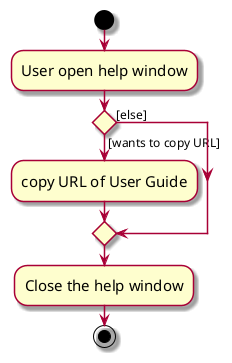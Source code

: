 @startuml
skin rose
skinparam ActivityFontSize 15
skinparam ArrowFontSize 12
start
:User open help window;

if () then ([wants to copy URL])
    :copy URL of User Guide;
else ([else])
endif

:Close the help window;
stop
@enduml